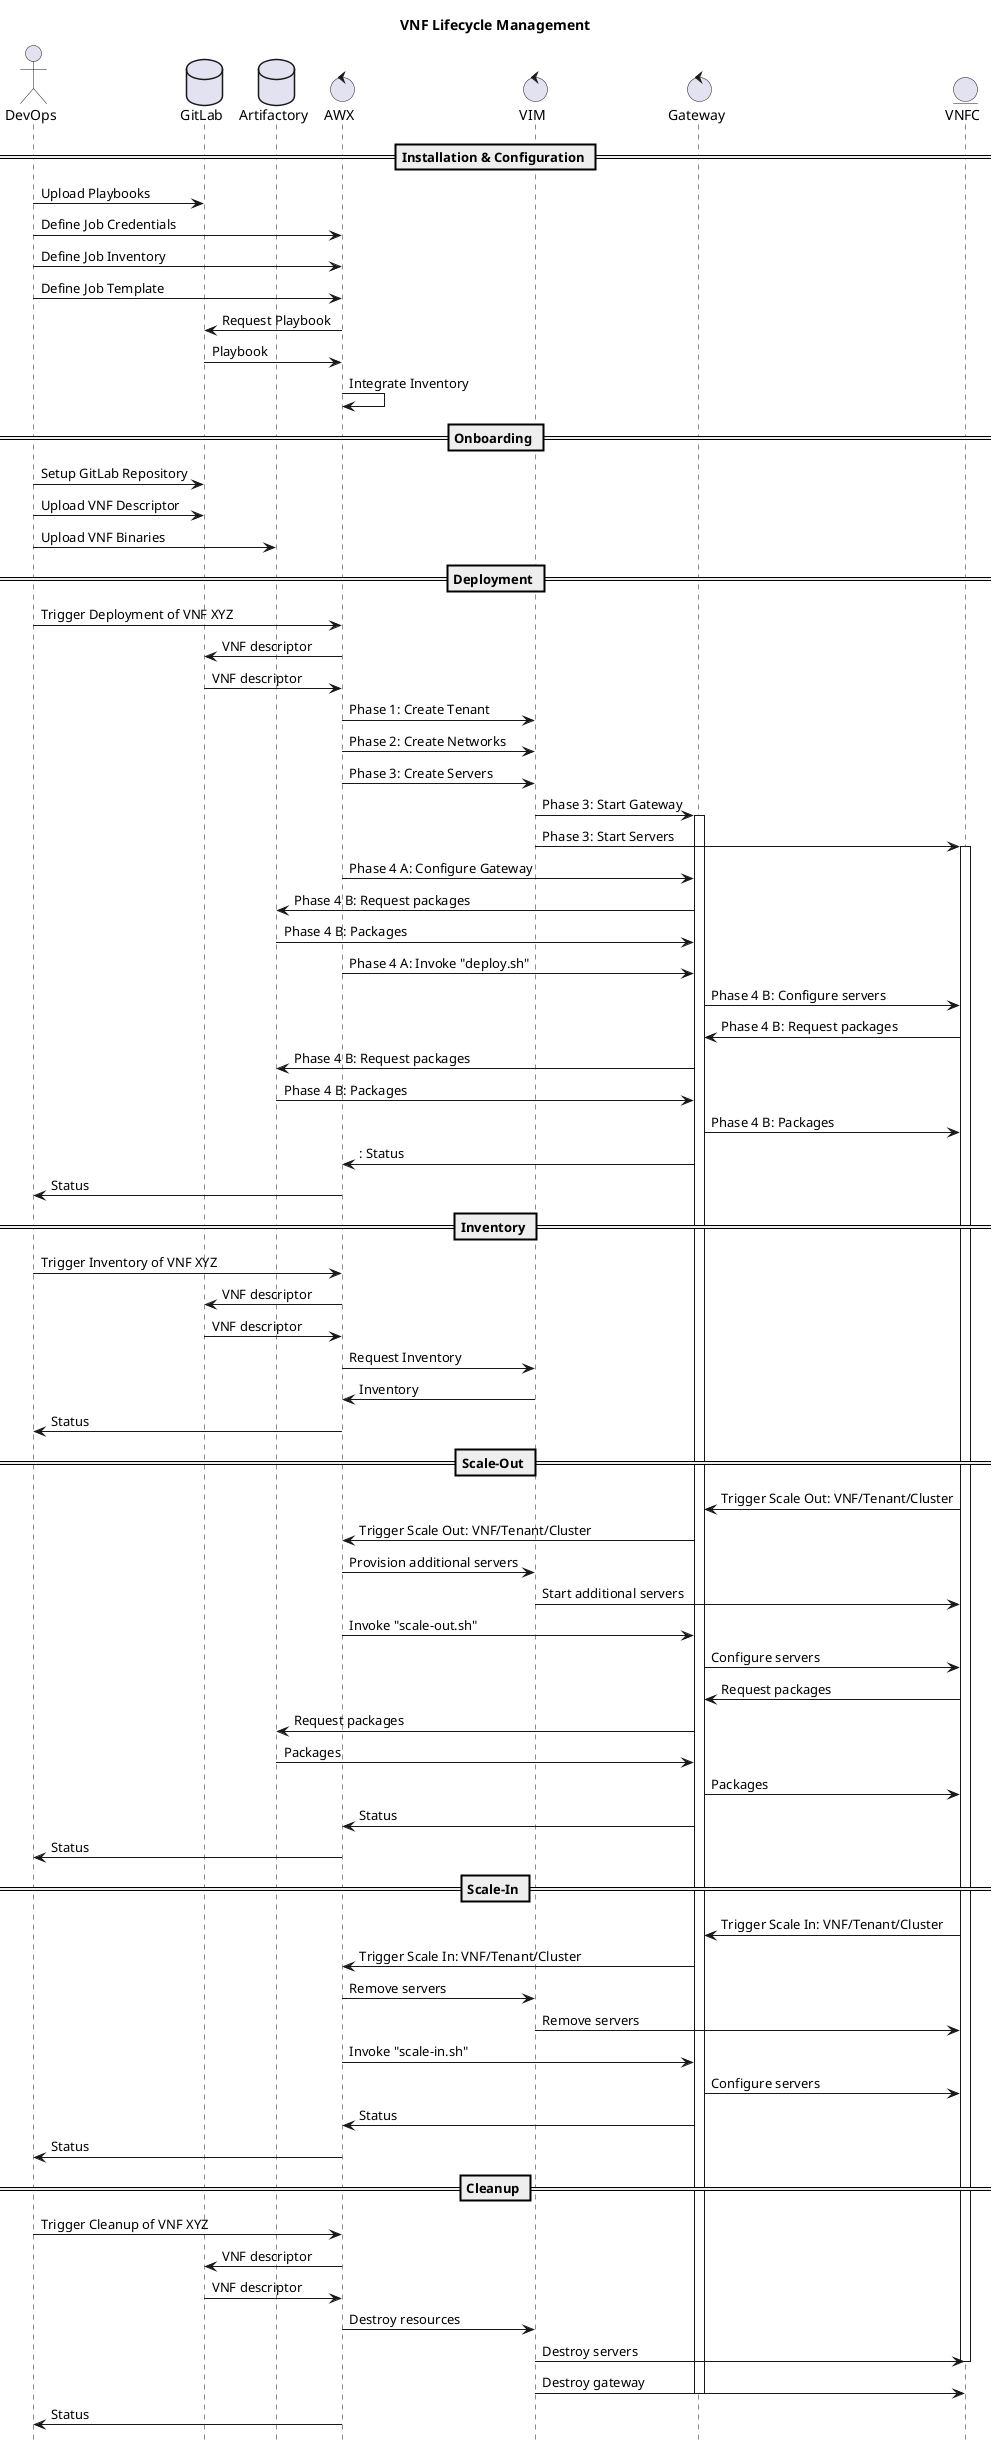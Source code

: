 @startuml

title VNF Lifecycle Management
hide footbox

actor    DevOps
database GitLab
database Artifactory
control  AWX
control  VIM
control  Gateway
entity   VNFC

== Installation & Configuration ==

DevOps -> GitLab      : Upload Playbooks
DevOps -> AWX         : Define Job Credentials
DevOps -> AWX         : Define Job Inventory
DevOps -> AWX         : Define Job Template
AWX    -> GitLab      : Request Playbook
AWX    <- GitLab      : Playbook
AWX    -> AWX         : Integrate Inventory

== Onboarding ==

DevOps -> GitLab      : Setup GitLab Repository
DevOps -> GitLab      : Upload VNF Descriptor
DevOps -> Artifactory : Upload VNF Binaries

== Deployment ==

DevOps  -> AWX         : Trigger Deployment of VNF XYZ
AWX     -> GitLab      : VNF descriptor
AWX     <- GitLab      : VNF descriptor
AWX     -> VIM         : Phase 1: Create Tenant
AWX     -> VIM         : Phase 2: Create Networks
AWX     -> VIM         : Phase 3: Create Servers
VIM     -> Gateway     : Phase 3: Start Gateway
activate Gateway
VIM     -> VNFC        : Phase 3: Start Servers
activate VNFC
AWX     -> Gateway     : Phase 4 A: Configure Gateway
Gateway -> Artifactory : Phase 4 B: Request packages
Gateway <- Artifactory : Phase 4 B: Packages
AWX     -> Gateway     : Phase 4 A: Invoke "deploy.sh"
Gateway -> VNFC        : Phase 4 B: Configure servers
VNFC    -> Gateway     : Phase 4 B: Request packages
Gateway -> Artifactory : Phase 4 B: Request packages
Gateway <- Artifactory : Phase 4 B: Packages
Gateway -> VNFC        : Phase 4 B: Packages
Gateway -> AWX:        : Status
AWX     -> DevOps      : Status

== Inventory ==

DevOps  -> AWX         : Trigger Inventory of VNF XYZ
AWX     -> GitLab      : VNF descriptor
AWX     <- GitLab      : VNF descriptor
AWX     -> VIM         : Request Inventory
AWX     <- VIM         : Inventory
AWX     -> DevOps      : Status

== Scale-Out ==

VNFC    -> Gateway     : Trigger Scale Out: VNF/Tenant/Cluster
Gateway -> AWX         : Trigger Scale Out: VNF/Tenant/Cluster
AWX     -> VIM         : Provision additional servers
VIM     -> VNFC        : Start additional servers
AWX     -> Gateway     : Invoke "scale-out.sh"
Gateway -> VNFC        : Configure servers
VNFC    -> Gateway     : Request packages
Gateway -> Artifactory : Request packages
Gateway <- Artifactory : Packages
Gateway -> VNFC        : Packages
Gateway -> AWX         : Status
AWX     -> DevOps      : Status

== Scale-In ==

VNFC    -> Gateway     : Trigger Scale In: VNF/Tenant/Cluster
Gateway -> AWX         : Trigger Scale In: VNF/Tenant/Cluster
AWX     -> VIM         : Remove servers
VIM     -> VNFC        : Remove servers
AWX     -> Gateway     : Invoke "scale-in.sh"
Gateway -> VNFC        : Configure servers
Gateway -> AWX         : Status
AWX     -> DevOps      : Status

== Cleanup ==

DevOps  -> AWX         : Trigger Cleanup of VNF XYZ
AWX     -> GitLab      : VNF descriptor
AWX     <- GitLab      : VNF descriptor
AWX     -> VIM         : Destroy resources
VIM     -> VNFC        : Destroy servers
deactivate VNFC
VIM     -> VNFC        : Destroy gateway
deactivate Gateway
AWX     -> DevOps      : Status
@enduml
